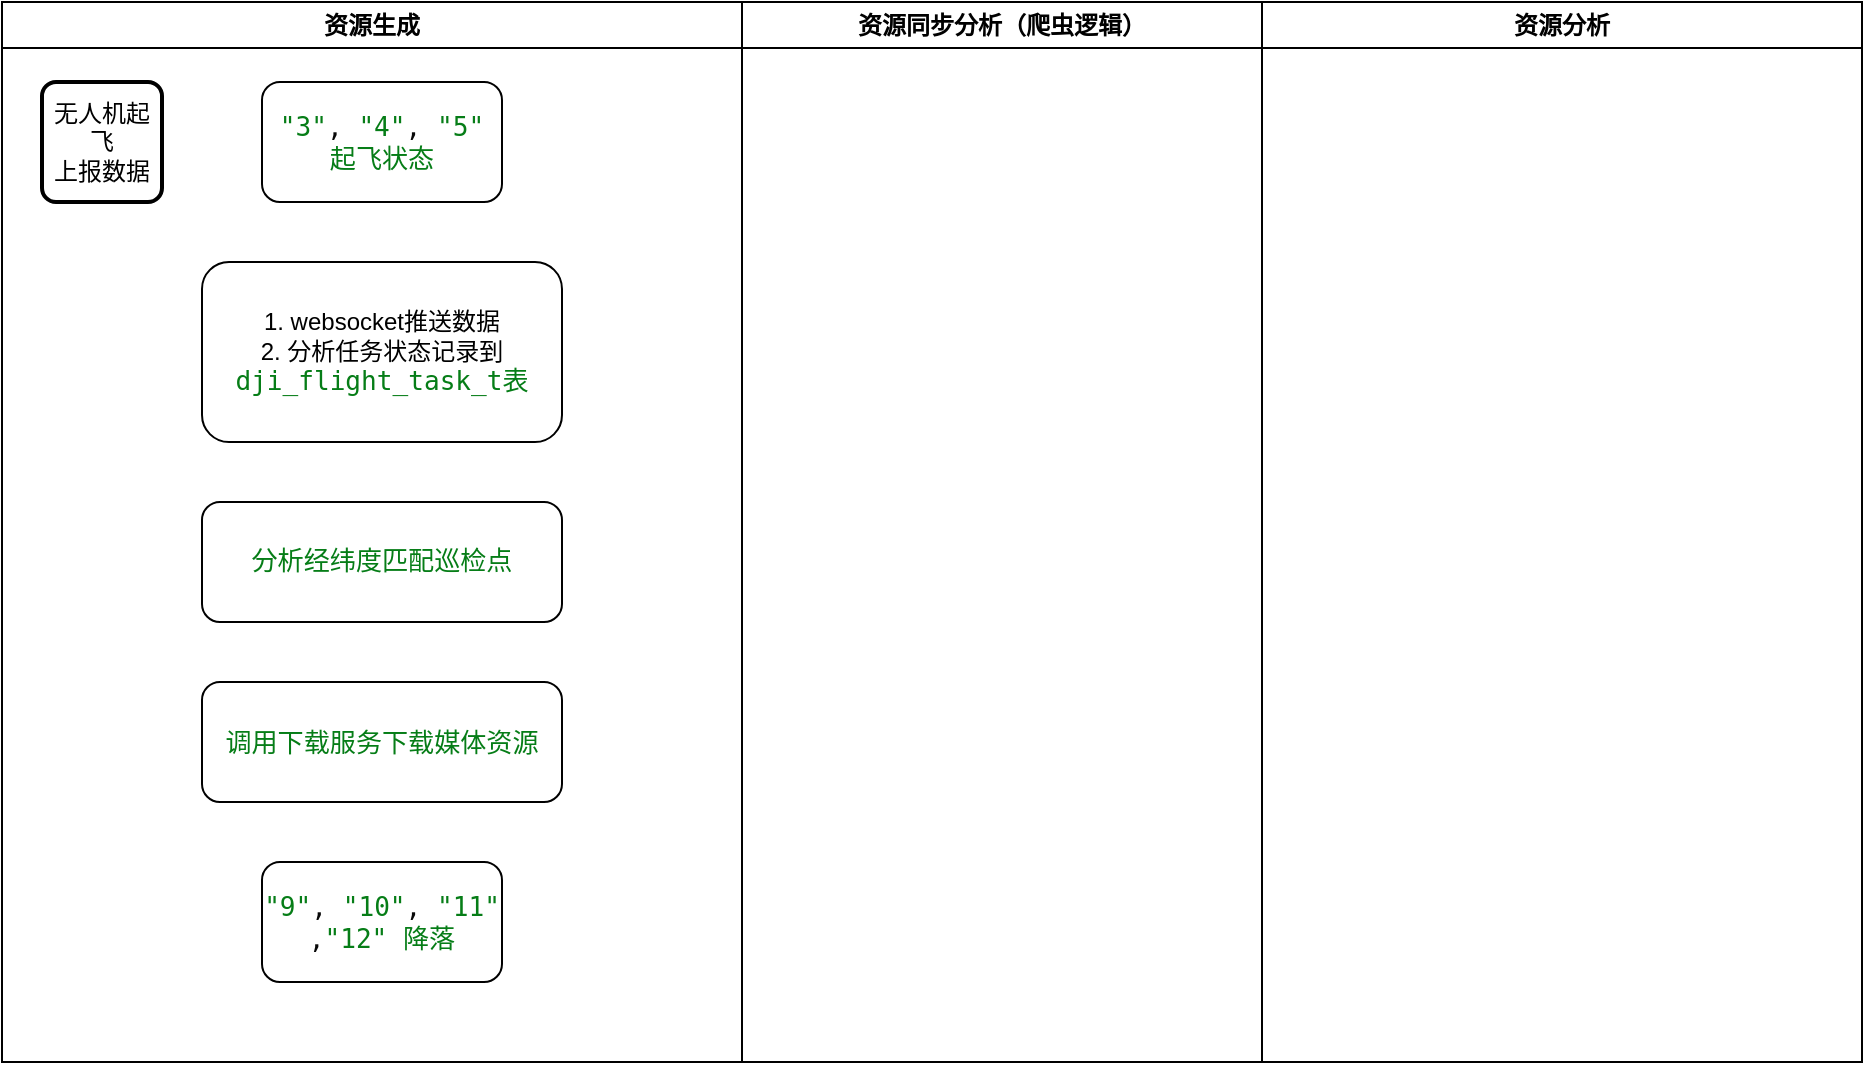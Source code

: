 <mxfile version="27.1.6">
  <diagram name="第 1 页" id="DuGZD9PXsb0WzIU9gsmz">
    <mxGraphModel dx="1378" dy="760" grid="1" gridSize="10" guides="1" tooltips="1" connect="1" arrows="1" fold="1" page="1" pageScale="1" pageWidth="827" pageHeight="1169" math="0" shadow="0">
      <root>
        <mxCell id="0" />
        <mxCell id="1" parent="0" />
        <mxCell id="eIETcqnKObXx6ht729yU-1" value="资源生成" style="swimlane;whiteSpace=wrap;html=1;" parent="1" vertex="1">
          <mxGeometry x="100" y="100" width="370" height="530" as="geometry" />
        </mxCell>
        <mxCell id="MOkIfxdYRghTFhL4-oqi-6" value="&lt;div style=&quot;background-color:#ffffff;color:#080808&quot;&gt;&lt;pre style=&quot;font-family:&#39;JetBrains Mono&#39;,monospace;font-size:9.8pt;&quot;&gt;&lt;span style=&quot;color:#067d17;&quot;&gt;&quot;3&quot;&lt;/span&gt;, &lt;span style=&quot;color:#067d17;&quot;&gt;&quot;4&quot;&lt;/span&gt;, &lt;span style=&quot;color:#067d17;&quot;&gt;&quot;5&quot;&lt;br/&gt;起飞状态&lt;/span&gt;&lt;/pre&gt;&lt;/div&gt;" style="rounded=1;whiteSpace=wrap;html=1;" vertex="1" parent="eIETcqnKObXx6ht729yU-1">
          <mxGeometry x="130" y="40" width="120" height="60" as="geometry" />
        </mxCell>
        <mxCell id="MOkIfxdYRghTFhL4-oqi-7" value="&lt;div style=&quot;background-color:#ffffff;color:#080808&quot;&gt;&lt;pre style=&quot;font-family:&#39;JetBrains Mono&#39;,monospace;font-size:9.8pt;&quot;&gt;&lt;span style=&quot;color:#067d17;&quot;&gt;&quot;9&quot;&lt;/span&gt;, &lt;span style=&quot;color:#067d17;&quot;&gt;&quot;10&quot;&lt;/span&gt;, &lt;span style=&quot;color:#067d17;&quot;&gt;&quot;11&quot;&lt;br/&gt;&lt;/span&gt;,&lt;span style=&quot;color:#067d17;&quot;&gt;&quot;12&quot; 降落&lt;/span&gt;&lt;/pre&gt;&lt;/div&gt;" style="rounded=1;whiteSpace=wrap;html=1;" vertex="1" parent="eIETcqnKObXx6ht729yU-1">
          <mxGeometry x="130" y="430" width="120" height="60" as="geometry" />
        </mxCell>
        <mxCell id="MOkIfxdYRghTFhL4-oqi-3" value="无人机起飞&lt;br&gt;上报数据" style="rounded=1;whiteSpace=wrap;html=1;absoluteArcSize=1;arcSize=14;strokeWidth=2;" vertex="1" parent="eIETcqnKObXx6ht729yU-1">
          <mxGeometry x="20" y="40" width="60" height="60" as="geometry" />
        </mxCell>
        <mxCell id="MOkIfxdYRghTFhL4-oqi-9" value="1.&amp;nbsp;websocket推送数据&lt;br&gt;2.&amp;nbsp;分析任务状态记录到&lt;span style=&quot;color: rgb(6, 125, 23); font-family: &amp;quot;JetBrains Mono&amp;quot;, monospace; font-size: 9.8pt; background-color: rgb(255, 255, 255);&quot;&gt;dji_flight_task_t表&lt;/span&gt;" style="rounded=1;whiteSpace=wrap;html=1;" vertex="1" parent="eIETcqnKObXx6ht729yU-1">
          <mxGeometry x="100" y="130" width="180" height="90" as="geometry" />
        </mxCell>
        <mxCell id="MOkIfxdYRghTFhL4-oqi-10" value="&lt;br&gt;&lt;div&gt;&lt;span style=&quot;color: rgb(6, 125, 23); font-family: &amp;quot;JetBrains Mono&amp;quot;, monospace; font-size: 9.8pt; background-color: rgb(255, 255, 255);&quot;&gt;分析经纬度匹配巡检点&lt;br&gt;&lt;br&gt;&lt;/span&gt;&lt;/div&gt;" style="rounded=1;whiteSpace=wrap;html=1;" vertex="1" parent="eIETcqnKObXx6ht729yU-1">
          <mxGeometry x="100" y="250" width="180" height="60" as="geometry" />
        </mxCell>
        <mxCell id="MOkIfxdYRghTFhL4-oqi-11" value="&lt;div&gt;&lt;span style=&quot;color: rgb(6, 125, 23); font-family: &amp;quot;JetBrains Mono&amp;quot;, monospace; font-size: 9.8pt; background-color: rgb(255, 255, 255);&quot;&gt;调用下载服务下载媒体资源&lt;/span&gt;&lt;/div&gt;" style="rounded=1;whiteSpace=wrap;html=1;" vertex="1" parent="eIETcqnKObXx6ht729yU-1">
          <mxGeometry x="100" y="340" width="180" height="60" as="geometry" />
        </mxCell>
        <mxCell id="MOkIfxdYRghTFhL4-oqi-1" value="资源同步分析（爬虫逻辑）" style="swimlane;whiteSpace=wrap;html=1;" vertex="1" parent="1">
          <mxGeometry x="470" y="100" width="260" height="530" as="geometry" />
        </mxCell>
        <mxCell id="MOkIfxdYRghTFhL4-oqi-2" value="资源分析" style="swimlane;whiteSpace=wrap;html=1;" vertex="1" parent="1">
          <mxGeometry x="730" y="100" width="300" height="530" as="geometry" />
        </mxCell>
      </root>
    </mxGraphModel>
  </diagram>
</mxfile>
